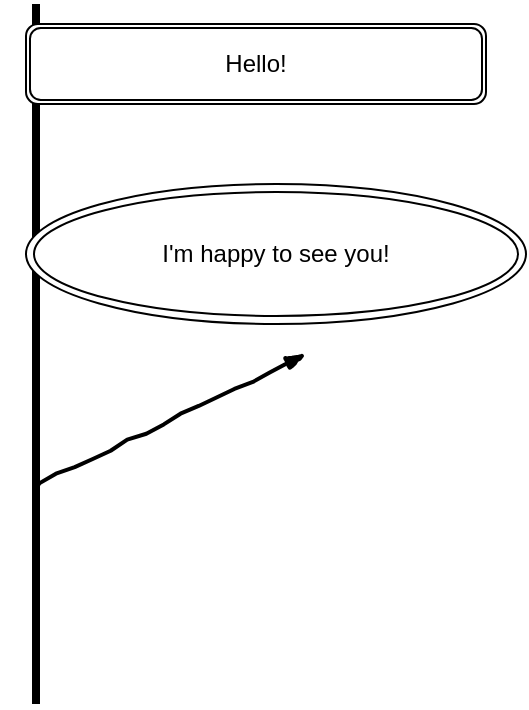 <mxfile version="13.1.3">
    <diagram id="6hGFLwfOUW9BJ-s0fimq" name="Page-1">
        <mxGraphModel dx="502" dy="656" grid="1" gridSize="10" guides="1" tooltips="1" connect="1" arrows="1" fold="1" page="1" pageScale="1" pageWidth="827" pageHeight="1169" math="0" shadow="0">
            <root>
                <mxCell id="0"/>
                <mxCell id="1" parent="0"/>
                <mxCell id="2" value="" style="line;strokeWidth=4;direction=south;html=1;perimeter=backbonePerimeter;points=[];outlineConnect=0;" parent="1" vertex="1">
                    <mxGeometry x="100" y="70" width="30" height="350" as="geometry"/>
                </mxCell>
                <mxCell id="3" value="Hello!" style="shape=ext;double=1;rounded=1;whiteSpace=wrap;html=1;" vertex="1" parent="1">
                    <mxGeometry x="110" y="80" width="230" height="40" as="geometry"/>
                </mxCell>
                <mxCell id="4" value="I'm happy to see you!" style="ellipse;shape=doubleEllipse;whiteSpace=wrap;html=1;" vertex="1" parent="1">
                    <mxGeometry x="110" y="160" width="250" height="70" as="geometry"/>
                </mxCell>
                <mxCell id="5" value="" style="rounded=0;comic=1;strokeWidth=2;endArrow=blockThin;html=1;fontFamily=Comic Sans MS;fontStyle=1;" edge="1" parent="1" source="2">
                    <mxGeometry width="50" height="50" relative="1" as="geometry">
                        <mxPoint x="240" y="360" as="sourcePoint"/>
                        <mxPoint x="250" y="245" as="targetPoint"/>
                        <Array as="points">
                            <mxPoint x="116" y="310"/>
                        </Array>
                    </mxGeometry>
                </mxCell>
            </root>
        </mxGraphModel>
    </diagram>
</mxfile>
